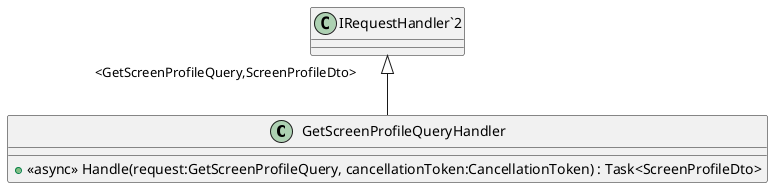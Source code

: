 @startuml
class GetScreenProfileQueryHandler {
    + <<async>> Handle(request:GetScreenProfileQuery, cancellationToken:CancellationToken) : Task<ScreenProfileDto>
}
"IRequestHandler`2" "<GetScreenProfileQuery,ScreenProfileDto>" <|-- GetScreenProfileQueryHandler
@enduml
